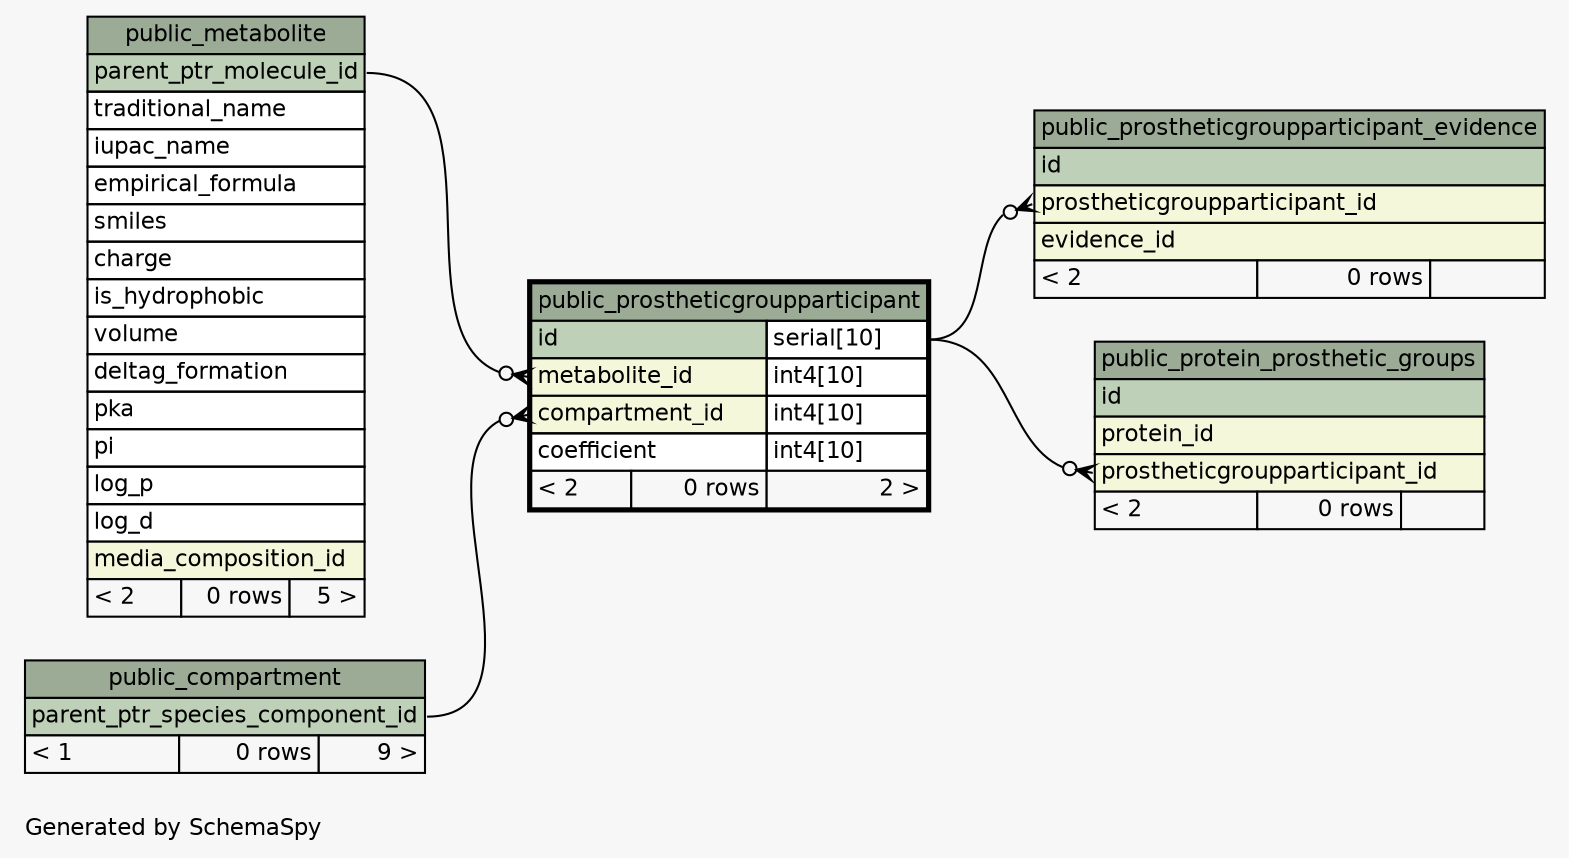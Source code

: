 // dot 2.36.0 on Linux 3.13.0-43-generic
// SchemaSpy rev 590
digraph "oneDegreeRelationshipsDiagram" {
  graph [
    rankdir="RL"
    bgcolor="#f7f7f7"
    label="\nGenerated by SchemaSpy"
    labeljust="l"
    nodesep="0.18"
    ranksep="0.46"
    fontname="Helvetica"
    fontsize="11"
  ];
  node [
    fontname="Helvetica"
    fontsize="11"
    shape="plaintext"
  ];
  edge [
    arrowsize="0.8"
  ];
  "public_prostheticgroupparticipant":"compartment_id":w -> "public_compartment":"parent_ptr_species_component_id":e [arrowhead=none dir=back arrowtail=crowodot];
  "public_prostheticgroupparticipant":"metabolite_id":w -> "public_metabolite":"parent_ptr_molecule_id":e [arrowhead=none dir=back arrowtail=crowodot];
  "public_prostheticgroupparticipant_evidence":"prostheticgroupparticipant_id":w -> "public_prostheticgroupparticipant":"id.type":e [arrowhead=none dir=back arrowtail=crowodot];
  "public_protein_prosthetic_groups":"prostheticgroupparticipant_id":w -> "public_prostheticgroupparticipant":"id.type":e [arrowhead=none dir=back arrowtail=crowodot];
  "public_compartment" [
    label=<
    <TABLE BORDER="0" CELLBORDER="1" CELLSPACING="0" BGCOLOR="#ffffff">
      <TR><TD COLSPAN="3" BGCOLOR="#9bab96" ALIGN="CENTER">public_compartment</TD></TR>
      <TR><TD PORT="parent_ptr_species_component_id" COLSPAN="3" BGCOLOR="#bed1b8" ALIGN="LEFT">parent_ptr_species_component_id</TD></TR>
      <TR><TD ALIGN="LEFT" BGCOLOR="#f7f7f7">&lt; 1</TD><TD ALIGN="RIGHT" BGCOLOR="#f7f7f7">0 rows</TD><TD ALIGN="RIGHT" BGCOLOR="#f7f7f7">9 &gt;</TD></TR>
    </TABLE>>
    URL="public_compartment.html"
    tooltip="public_compartment"
  ];
  "public_metabolite" [
    label=<
    <TABLE BORDER="0" CELLBORDER="1" CELLSPACING="0" BGCOLOR="#ffffff">
      <TR><TD COLSPAN="3" BGCOLOR="#9bab96" ALIGN="CENTER">public_metabolite</TD></TR>
      <TR><TD PORT="parent_ptr_molecule_id" COLSPAN="3" BGCOLOR="#bed1b8" ALIGN="LEFT">parent_ptr_molecule_id</TD></TR>
      <TR><TD PORT="traditional_name" COLSPAN="3" ALIGN="LEFT">traditional_name</TD></TR>
      <TR><TD PORT="iupac_name" COLSPAN="3" ALIGN="LEFT">iupac_name</TD></TR>
      <TR><TD PORT="empirical_formula" COLSPAN="3" ALIGN="LEFT">empirical_formula</TD></TR>
      <TR><TD PORT="smiles" COLSPAN="3" ALIGN="LEFT">smiles</TD></TR>
      <TR><TD PORT="charge" COLSPAN="3" ALIGN="LEFT">charge</TD></TR>
      <TR><TD PORT="is_hydrophobic" COLSPAN="3" ALIGN="LEFT">is_hydrophobic</TD></TR>
      <TR><TD PORT="volume" COLSPAN="3" ALIGN="LEFT">volume</TD></TR>
      <TR><TD PORT="deltag_formation" COLSPAN="3" ALIGN="LEFT">deltag_formation</TD></TR>
      <TR><TD PORT="pka" COLSPAN="3" ALIGN="LEFT">pka</TD></TR>
      <TR><TD PORT="pi" COLSPAN="3" ALIGN="LEFT">pi</TD></TR>
      <TR><TD PORT="log_p" COLSPAN="3" ALIGN="LEFT">log_p</TD></TR>
      <TR><TD PORT="log_d" COLSPAN="3" ALIGN="LEFT">log_d</TD></TR>
      <TR><TD PORT="media_composition_id" COLSPAN="3" BGCOLOR="#f4f7da" ALIGN="LEFT">media_composition_id</TD></TR>
      <TR><TD ALIGN="LEFT" BGCOLOR="#f7f7f7">&lt; 2</TD><TD ALIGN="RIGHT" BGCOLOR="#f7f7f7">0 rows</TD><TD ALIGN="RIGHT" BGCOLOR="#f7f7f7">5 &gt;</TD></TR>
    </TABLE>>
    URL="public_metabolite.html"
    tooltip="public_metabolite"
  ];
  "public_prostheticgroupparticipant" [
    label=<
    <TABLE BORDER="2" CELLBORDER="1" CELLSPACING="0" BGCOLOR="#ffffff">
      <TR><TD COLSPAN="3" BGCOLOR="#9bab96" ALIGN="CENTER">public_prostheticgroupparticipant</TD></TR>
      <TR><TD PORT="id" COLSPAN="2" BGCOLOR="#bed1b8" ALIGN="LEFT">id</TD><TD PORT="id.type" ALIGN="LEFT">serial[10]</TD></TR>
      <TR><TD PORT="metabolite_id" COLSPAN="2" BGCOLOR="#f4f7da" ALIGN="LEFT">metabolite_id</TD><TD PORT="metabolite_id.type" ALIGN="LEFT">int4[10]</TD></TR>
      <TR><TD PORT="compartment_id" COLSPAN="2" BGCOLOR="#f4f7da" ALIGN="LEFT">compartment_id</TD><TD PORT="compartment_id.type" ALIGN="LEFT">int4[10]</TD></TR>
      <TR><TD PORT="coefficient" COLSPAN="2" ALIGN="LEFT">coefficient</TD><TD PORT="coefficient.type" ALIGN="LEFT">int4[10]</TD></TR>
      <TR><TD ALIGN="LEFT" BGCOLOR="#f7f7f7">&lt; 2</TD><TD ALIGN="RIGHT" BGCOLOR="#f7f7f7">0 rows</TD><TD ALIGN="RIGHT" BGCOLOR="#f7f7f7">2 &gt;</TD></TR>
    </TABLE>>
    URL="public_prostheticgroupparticipant.html"
    tooltip="public_prostheticgroupparticipant"
  ];
  "public_prostheticgroupparticipant_evidence" [
    label=<
    <TABLE BORDER="0" CELLBORDER="1" CELLSPACING="0" BGCOLOR="#ffffff">
      <TR><TD COLSPAN="3" BGCOLOR="#9bab96" ALIGN="CENTER">public_prostheticgroupparticipant_evidence</TD></TR>
      <TR><TD PORT="id" COLSPAN="3" BGCOLOR="#bed1b8" ALIGN="LEFT">id</TD></TR>
      <TR><TD PORT="prostheticgroupparticipant_id" COLSPAN="3" BGCOLOR="#f4f7da" ALIGN="LEFT">prostheticgroupparticipant_id</TD></TR>
      <TR><TD PORT="evidence_id" COLSPAN="3" BGCOLOR="#f4f7da" ALIGN="LEFT">evidence_id</TD></TR>
      <TR><TD ALIGN="LEFT" BGCOLOR="#f7f7f7">&lt; 2</TD><TD ALIGN="RIGHT" BGCOLOR="#f7f7f7">0 rows</TD><TD ALIGN="RIGHT" BGCOLOR="#f7f7f7">  </TD></TR>
    </TABLE>>
    URL="public_prostheticgroupparticipant_evidence.html"
    tooltip="public_prostheticgroupparticipant_evidence"
  ];
  "public_protein_prosthetic_groups" [
    label=<
    <TABLE BORDER="0" CELLBORDER="1" CELLSPACING="0" BGCOLOR="#ffffff">
      <TR><TD COLSPAN="3" BGCOLOR="#9bab96" ALIGN="CENTER">public_protein_prosthetic_groups</TD></TR>
      <TR><TD PORT="id" COLSPAN="3" BGCOLOR="#bed1b8" ALIGN="LEFT">id</TD></TR>
      <TR><TD PORT="protein_id" COLSPAN="3" BGCOLOR="#f4f7da" ALIGN="LEFT">protein_id</TD></TR>
      <TR><TD PORT="prostheticgroupparticipant_id" COLSPAN="3" BGCOLOR="#f4f7da" ALIGN="LEFT">prostheticgroupparticipant_id</TD></TR>
      <TR><TD ALIGN="LEFT" BGCOLOR="#f7f7f7">&lt; 2</TD><TD ALIGN="RIGHT" BGCOLOR="#f7f7f7">0 rows</TD><TD ALIGN="RIGHT" BGCOLOR="#f7f7f7">  </TD></TR>
    </TABLE>>
    URL="public_protein_prosthetic_groups.html"
    tooltip="public_protein_prosthetic_groups"
  ];
}

